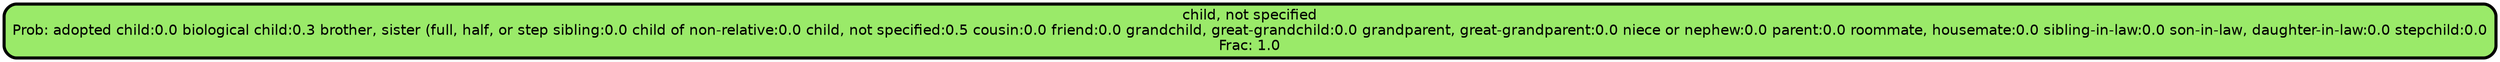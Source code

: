 graph Tree {
node [shape=box, style="filled, rounded",color="black",penwidth="3",fontcolor="black",                 fontname=helvetica] ;
graph [ranksep="0 equally", splines=straight,                 bgcolor=transparent, dpi=200] ;
edge [fontname=helvetica, color=black] ;
0 [label="child, not specified
Prob: adopted child:0.0 biological child:0.3 brother, sister (full, half, or step sibling:0.0 child of non-relative:0.0 child, not specified:0.5 cousin:0.0 friend:0.0 grandchild, great-grandchild:0.0 grandparent, great-grandparent:0.0 niece or nephew:0.0 parent:0.0 roommate, housemate:0.0 sibling-in-law:0.0 son-in-law, daughter-in-law:0.0 stepchild:0.0
Frac: 1.0", fillcolor="#9aea69"] ;
{rank = same;}}
